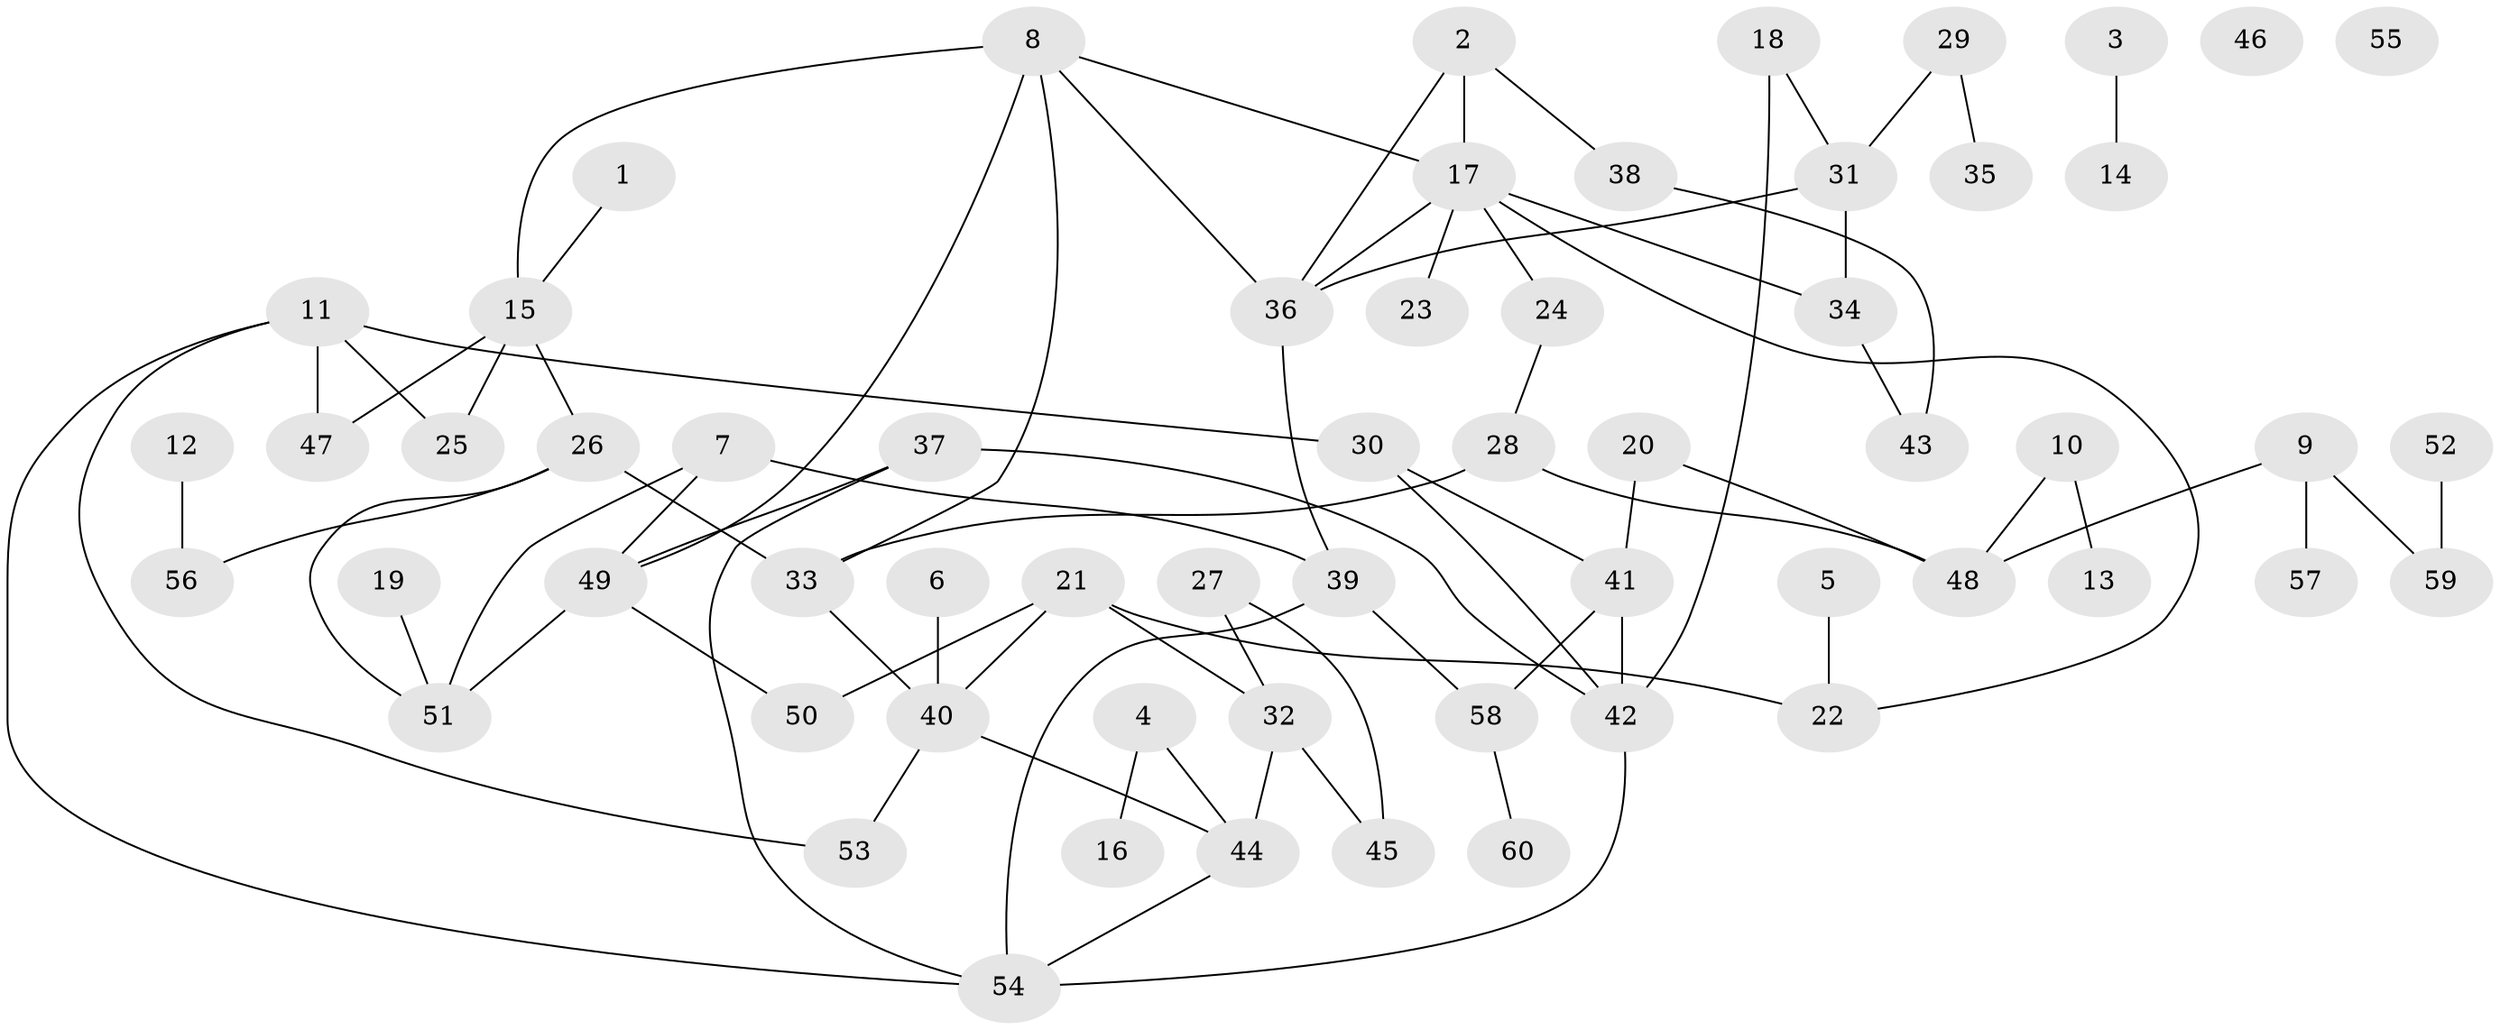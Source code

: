 // Generated by graph-tools (version 1.1) at 2025/33/03/09/25 02:33:50]
// undirected, 60 vertices, 80 edges
graph export_dot {
graph [start="1"]
  node [color=gray90,style=filled];
  1;
  2;
  3;
  4;
  5;
  6;
  7;
  8;
  9;
  10;
  11;
  12;
  13;
  14;
  15;
  16;
  17;
  18;
  19;
  20;
  21;
  22;
  23;
  24;
  25;
  26;
  27;
  28;
  29;
  30;
  31;
  32;
  33;
  34;
  35;
  36;
  37;
  38;
  39;
  40;
  41;
  42;
  43;
  44;
  45;
  46;
  47;
  48;
  49;
  50;
  51;
  52;
  53;
  54;
  55;
  56;
  57;
  58;
  59;
  60;
  1 -- 15;
  2 -- 17;
  2 -- 36;
  2 -- 38;
  3 -- 14;
  4 -- 16;
  4 -- 44;
  5 -- 22;
  6 -- 40;
  7 -- 39;
  7 -- 49;
  7 -- 51;
  8 -- 15;
  8 -- 17;
  8 -- 33;
  8 -- 36;
  8 -- 49;
  9 -- 48;
  9 -- 57;
  9 -- 59;
  10 -- 13;
  10 -- 48;
  11 -- 25;
  11 -- 30;
  11 -- 47;
  11 -- 53;
  11 -- 54;
  12 -- 56;
  15 -- 25;
  15 -- 26;
  15 -- 47;
  17 -- 22;
  17 -- 23;
  17 -- 24;
  17 -- 34;
  17 -- 36;
  18 -- 31;
  18 -- 42;
  19 -- 51;
  20 -- 41;
  20 -- 48;
  21 -- 22;
  21 -- 32;
  21 -- 40;
  21 -- 50;
  24 -- 28;
  26 -- 33;
  26 -- 51;
  26 -- 56;
  27 -- 32;
  27 -- 45;
  28 -- 33;
  28 -- 48;
  29 -- 31;
  29 -- 35;
  30 -- 41;
  30 -- 42;
  31 -- 34;
  31 -- 36;
  32 -- 44;
  32 -- 45;
  33 -- 40;
  34 -- 43;
  36 -- 39;
  37 -- 42;
  37 -- 49;
  37 -- 54;
  38 -- 43;
  39 -- 54;
  39 -- 58;
  40 -- 44;
  40 -- 53;
  41 -- 42;
  41 -- 58;
  42 -- 54;
  44 -- 54;
  49 -- 50;
  49 -- 51;
  52 -- 59;
  58 -- 60;
}

